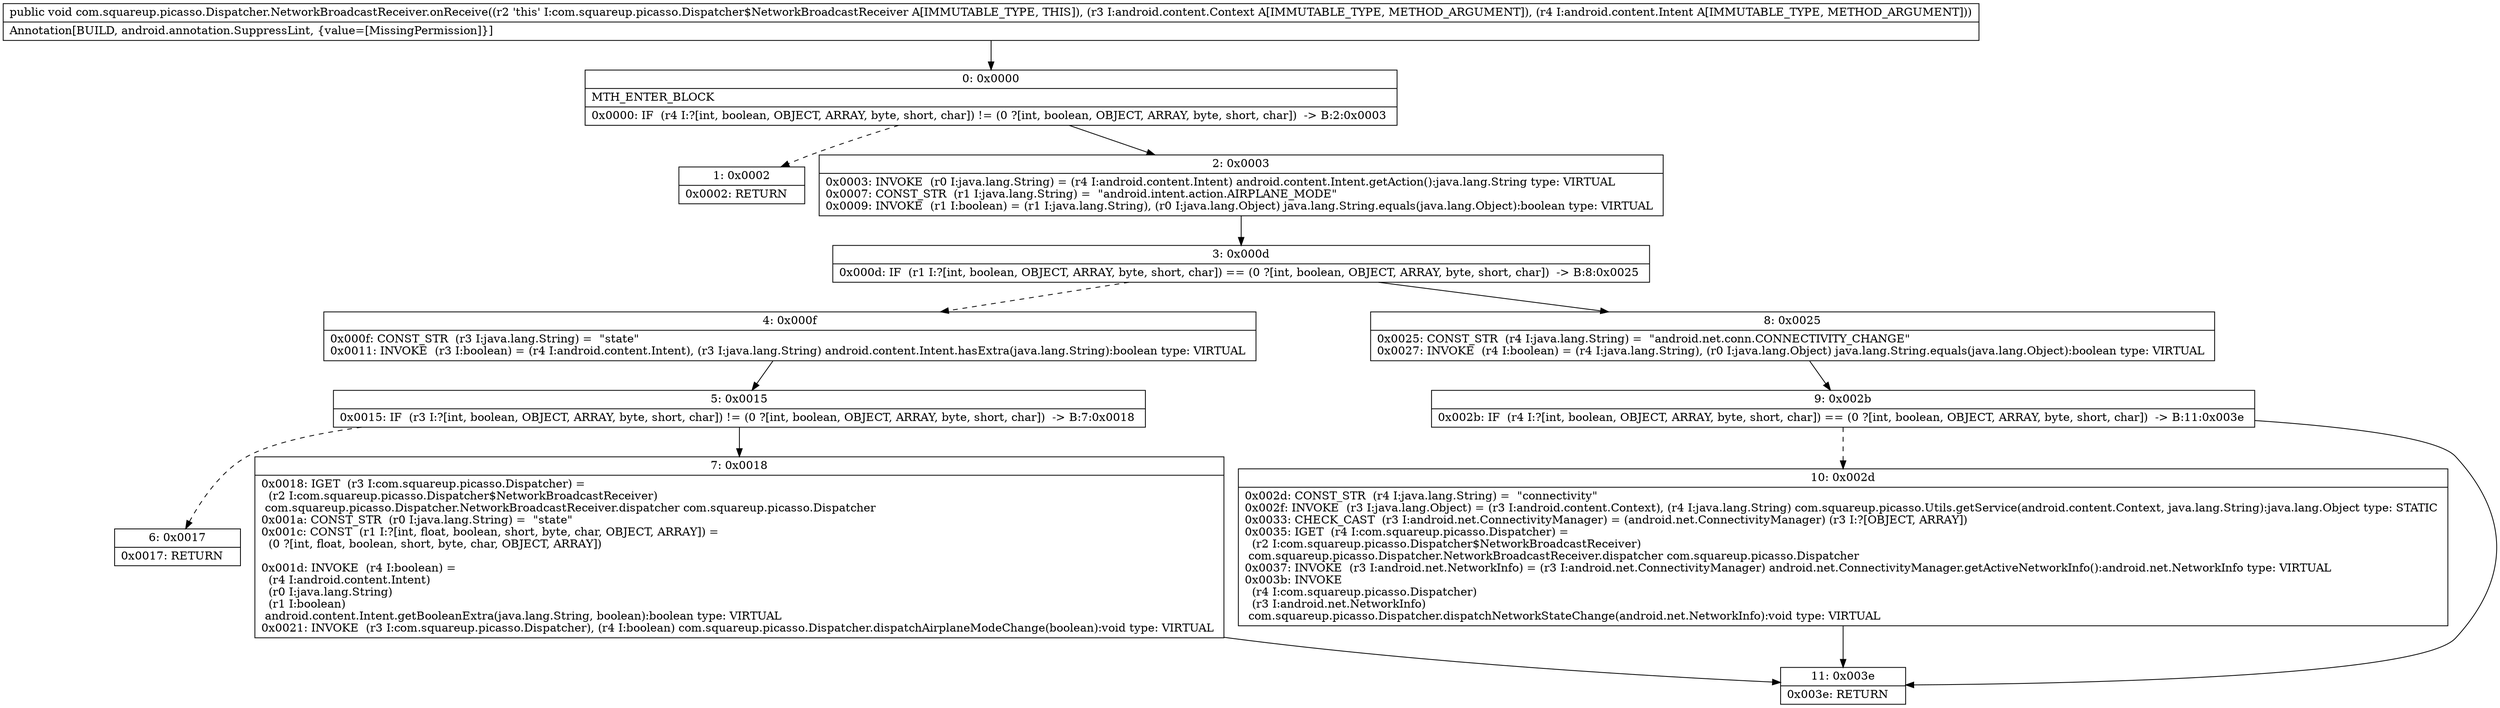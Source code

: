 digraph "CFG forcom.squareup.picasso.Dispatcher.NetworkBroadcastReceiver.onReceive(Landroid\/content\/Context;Landroid\/content\/Intent;)V" {
Node_0 [shape=record,label="{0\:\ 0x0000|MTH_ENTER_BLOCK\l|0x0000: IF  (r4 I:?[int, boolean, OBJECT, ARRAY, byte, short, char]) != (0 ?[int, boolean, OBJECT, ARRAY, byte, short, char])  \-\> B:2:0x0003 \l}"];
Node_1 [shape=record,label="{1\:\ 0x0002|0x0002: RETURN   \l}"];
Node_2 [shape=record,label="{2\:\ 0x0003|0x0003: INVOKE  (r0 I:java.lang.String) = (r4 I:android.content.Intent) android.content.Intent.getAction():java.lang.String type: VIRTUAL \l0x0007: CONST_STR  (r1 I:java.lang.String) =  \"android.intent.action.AIRPLANE_MODE\" \l0x0009: INVOKE  (r1 I:boolean) = (r1 I:java.lang.String), (r0 I:java.lang.Object) java.lang.String.equals(java.lang.Object):boolean type: VIRTUAL \l}"];
Node_3 [shape=record,label="{3\:\ 0x000d|0x000d: IF  (r1 I:?[int, boolean, OBJECT, ARRAY, byte, short, char]) == (0 ?[int, boolean, OBJECT, ARRAY, byte, short, char])  \-\> B:8:0x0025 \l}"];
Node_4 [shape=record,label="{4\:\ 0x000f|0x000f: CONST_STR  (r3 I:java.lang.String) =  \"state\" \l0x0011: INVOKE  (r3 I:boolean) = (r4 I:android.content.Intent), (r3 I:java.lang.String) android.content.Intent.hasExtra(java.lang.String):boolean type: VIRTUAL \l}"];
Node_5 [shape=record,label="{5\:\ 0x0015|0x0015: IF  (r3 I:?[int, boolean, OBJECT, ARRAY, byte, short, char]) != (0 ?[int, boolean, OBJECT, ARRAY, byte, short, char])  \-\> B:7:0x0018 \l}"];
Node_6 [shape=record,label="{6\:\ 0x0017|0x0017: RETURN   \l}"];
Node_7 [shape=record,label="{7\:\ 0x0018|0x0018: IGET  (r3 I:com.squareup.picasso.Dispatcher) = \l  (r2 I:com.squareup.picasso.Dispatcher$NetworkBroadcastReceiver)\l com.squareup.picasso.Dispatcher.NetworkBroadcastReceiver.dispatcher com.squareup.picasso.Dispatcher \l0x001a: CONST_STR  (r0 I:java.lang.String) =  \"state\" \l0x001c: CONST  (r1 I:?[int, float, boolean, short, byte, char, OBJECT, ARRAY]) = \l  (0 ?[int, float, boolean, short, byte, char, OBJECT, ARRAY])\l \l0x001d: INVOKE  (r4 I:boolean) = \l  (r4 I:android.content.Intent)\l  (r0 I:java.lang.String)\l  (r1 I:boolean)\l android.content.Intent.getBooleanExtra(java.lang.String, boolean):boolean type: VIRTUAL \l0x0021: INVOKE  (r3 I:com.squareup.picasso.Dispatcher), (r4 I:boolean) com.squareup.picasso.Dispatcher.dispatchAirplaneModeChange(boolean):void type: VIRTUAL \l}"];
Node_8 [shape=record,label="{8\:\ 0x0025|0x0025: CONST_STR  (r4 I:java.lang.String) =  \"android.net.conn.CONNECTIVITY_CHANGE\" \l0x0027: INVOKE  (r4 I:boolean) = (r4 I:java.lang.String), (r0 I:java.lang.Object) java.lang.String.equals(java.lang.Object):boolean type: VIRTUAL \l}"];
Node_9 [shape=record,label="{9\:\ 0x002b|0x002b: IF  (r4 I:?[int, boolean, OBJECT, ARRAY, byte, short, char]) == (0 ?[int, boolean, OBJECT, ARRAY, byte, short, char])  \-\> B:11:0x003e \l}"];
Node_10 [shape=record,label="{10\:\ 0x002d|0x002d: CONST_STR  (r4 I:java.lang.String) =  \"connectivity\" \l0x002f: INVOKE  (r3 I:java.lang.Object) = (r3 I:android.content.Context), (r4 I:java.lang.String) com.squareup.picasso.Utils.getService(android.content.Context, java.lang.String):java.lang.Object type: STATIC \l0x0033: CHECK_CAST  (r3 I:android.net.ConnectivityManager) = (android.net.ConnectivityManager) (r3 I:?[OBJECT, ARRAY]) \l0x0035: IGET  (r4 I:com.squareup.picasso.Dispatcher) = \l  (r2 I:com.squareup.picasso.Dispatcher$NetworkBroadcastReceiver)\l com.squareup.picasso.Dispatcher.NetworkBroadcastReceiver.dispatcher com.squareup.picasso.Dispatcher \l0x0037: INVOKE  (r3 I:android.net.NetworkInfo) = (r3 I:android.net.ConnectivityManager) android.net.ConnectivityManager.getActiveNetworkInfo():android.net.NetworkInfo type: VIRTUAL \l0x003b: INVOKE  \l  (r4 I:com.squareup.picasso.Dispatcher)\l  (r3 I:android.net.NetworkInfo)\l com.squareup.picasso.Dispatcher.dispatchNetworkStateChange(android.net.NetworkInfo):void type: VIRTUAL \l}"];
Node_11 [shape=record,label="{11\:\ 0x003e|0x003e: RETURN   \l}"];
MethodNode[shape=record,label="{public void com.squareup.picasso.Dispatcher.NetworkBroadcastReceiver.onReceive((r2 'this' I:com.squareup.picasso.Dispatcher$NetworkBroadcastReceiver A[IMMUTABLE_TYPE, THIS]), (r3 I:android.content.Context A[IMMUTABLE_TYPE, METHOD_ARGUMENT]), (r4 I:android.content.Intent A[IMMUTABLE_TYPE, METHOD_ARGUMENT]))  | Annotation[BUILD, android.annotation.SuppressLint, \{value=[MissingPermission]\}]\l}"];
MethodNode -> Node_0;
Node_0 -> Node_1[style=dashed];
Node_0 -> Node_2;
Node_2 -> Node_3;
Node_3 -> Node_4[style=dashed];
Node_3 -> Node_8;
Node_4 -> Node_5;
Node_5 -> Node_6[style=dashed];
Node_5 -> Node_7;
Node_7 -> Node_11;
Node_8 -> Node_9;
Node_9 -> Node_10[style=dashed];
Node_9 -> Node_11;
Node_10 -> Node_11;
}


